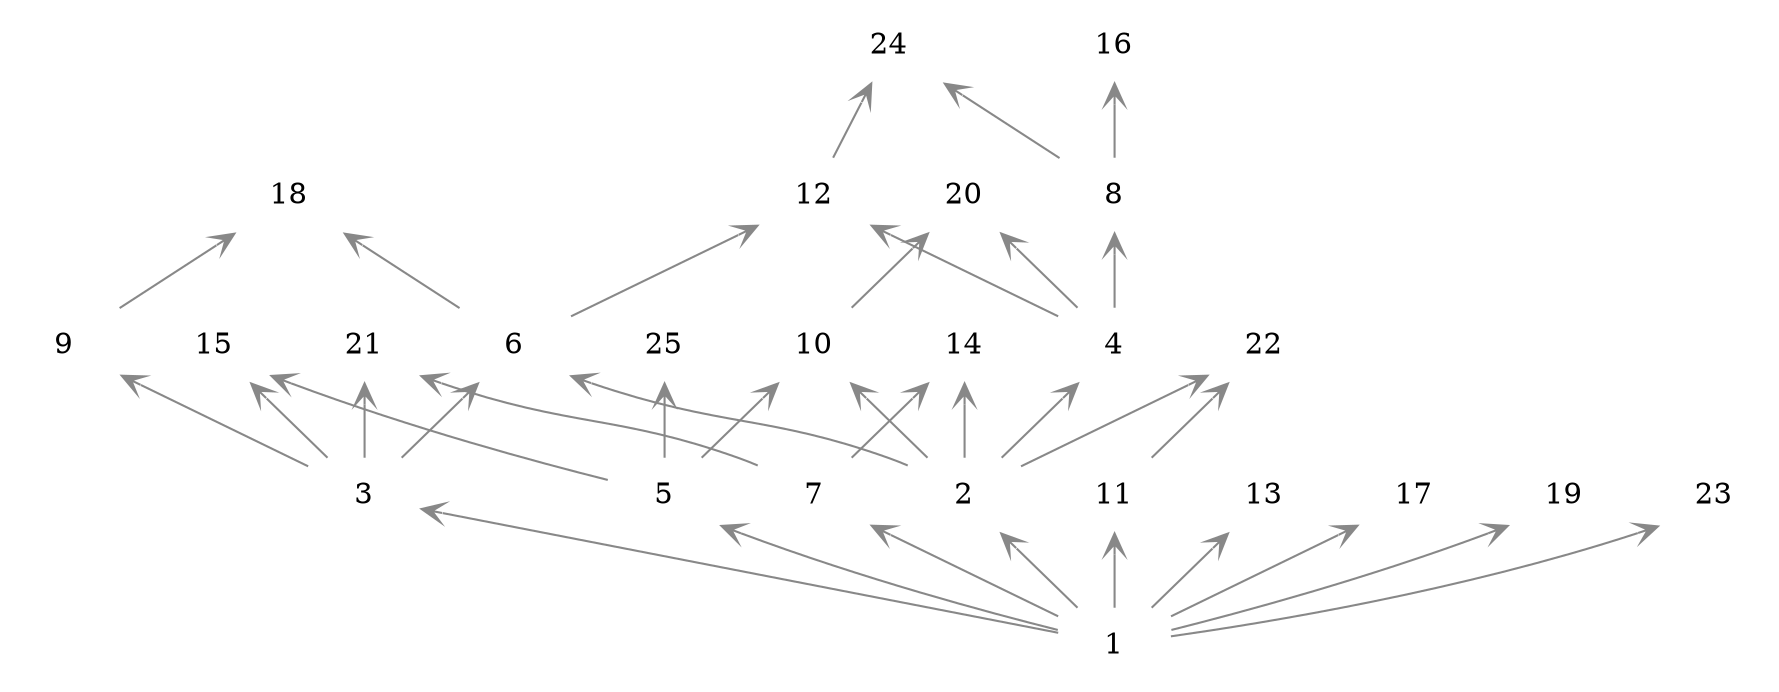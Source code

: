 digraph main {
  rankdir = BT;
  edge [ color = "#888888", arrowhead = vee ];

  node [ shape = "none" ];

  /*
  edge [ style = invis ];
  subgraph z {
    1;
  }
  subgraph a {
    rank="same";
    2 -> 3 -> 5 -> 7 -> 11 -> 13 -> 17 -> 19 -> 23;
  }
  subgraph b {
    rank="same";
    4 -> 6 -> 9 -> 10 -> 14 -> 15 -> 21 -> 22 -> 25;
  }
  subgraph c {
    rank="same";
    8 -> 12 -> 18 -> 20
  }
  subgraph d {
    rank="same";
    16 -> 24;
  }
  edge [ style = solid ];
  */

  1 -> { 2 3 5 7 11 13 17 19 23 };
  2 -> 4 -> 8 -> 16;
  { 2 3 } -> 6 -> 12 -> 24;
  3 -> 9 -> 18;
  { 2 5 } -> 10 -> 20;
  { 2 7 } -> 14;
  { 3 5 } -> 15;
  { 3 7 } -> 21;
  { 2 11 } -> 22;
  5 -> 25;
  4 -> 12;
  4 -> 20;
  6 -> 18;
  8 -> 24;
}
